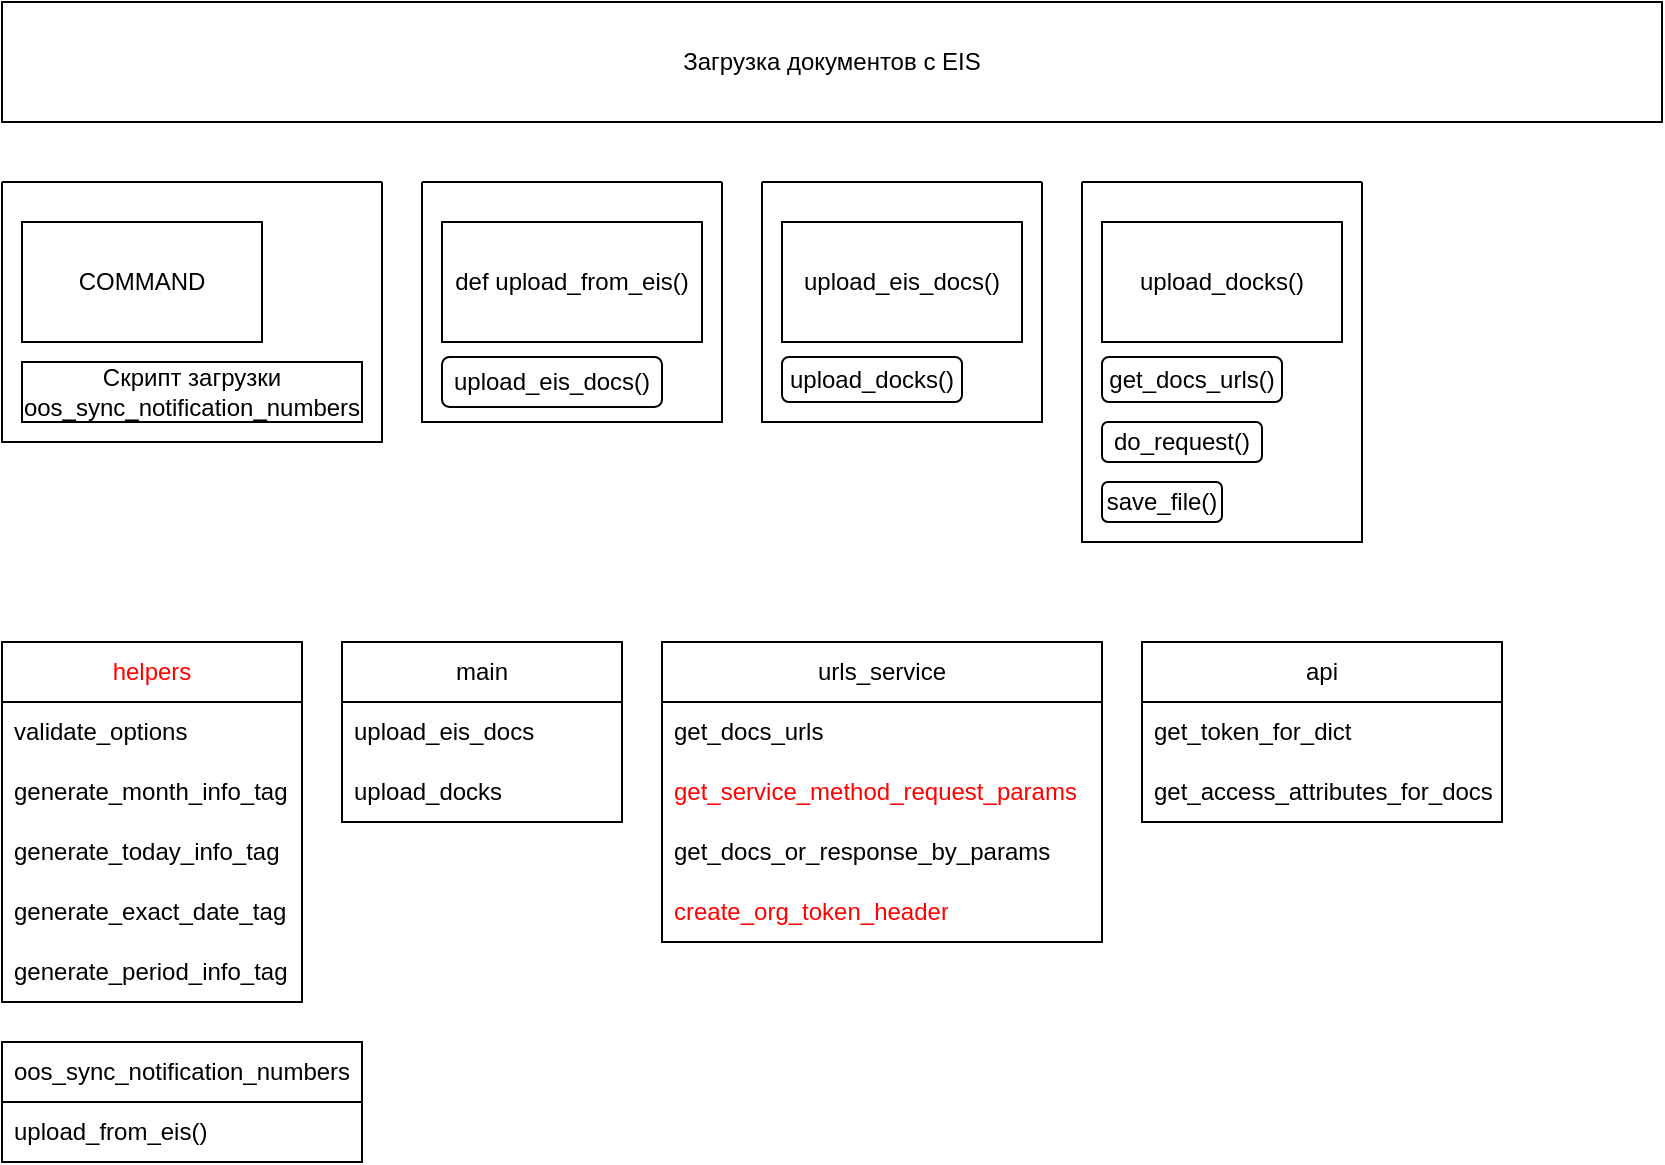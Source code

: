 <mxfile version="24.2.3" type="github">
  <diagram name="Page-1" id="2Vxdna3S16cJ2or73cyh">
    <mxGraphModel dx="1384" dy="772" grid="1" gridSize="10" guides="1" tooltips="1" connect="1" arrows="1" fold="1" page="1" pageScale="1" pageWidth="850" pageHeight="1100" math="0" shadow="0">
      <root>
        <mxCell id="0" />
        <mxCell id="1" parent="0" />
        <mxCell id="w_xfcyIcDATjpzYOrhFV-1" value="Загрузка документов с EIS" style="rounded=0;whiteSpace=wrap;html=1;" vertex="1" parent="1">
          <mxGeometry x="10" y="10" width="830" height="60" as="geometry" />
        </mxCell>
        <mxCell id="w_xfcyIcDATjpzYOrhFV-4" value="" style="swimlane;startSize=0;" vertex="1" parent="1">
          <mxGeometry x="10" y="100" width="190" height="130" as="geometry" />
        </mxCell>
        <mxCell id="w_xfcyIcDATjpzYOrhFV-5" value="COMMAND" style="whiteSpace=wrap;html=1;" vertex="1" parent="w_xfcyIcDATjpzYOrhFV-4">
          <mxGeometry x="10" y="20" width="120" height="60" as="geometry" />
        </mxCell>
        <mxCell id="w_xfcyIcDATjpzYOrhFV-24" value="Скрипт загрузки oos_sync_notification_numbers" style="whiteSpace=wrap;html=1;" vertex="1" parent="w_xfcyIcDATjpzYOrhFV-4">
          <mxGeometry x="10" y="90" width="170" height="30" as="geometry" />
        </mxCell>
        <mxCell id="w_xfcyIcDATjpzYOrhFV-7" value="" style="swimlane;startSize=0;" vertex="1" parent="1">
          <mxGeometry x="220" y="100" width="150" height="120" as="geometry" />
        </mxCell>
        <mxCell id="w_xfcyIcDATjpzYOrhFV-9" value="def upload_from_eis()" style="whiteSpace=wrap;html=1;" vertex="1" parent="w_xfcyIcDATjpzYOrhFV-7">
          <mxGeometry x="10" y="20" width="130" height="60" as="geometry" />
        </mxCell>
        <mxCell id="w_xfcyIcDATjpzYOrhFV-15" value="upload_eis_docs()" style="rounded=1;whiteSpace=wrap;html=1;" vertex="1" parent="w_xfcyIcDATjpzYOrhFV-7">
          <mxGeometry x="10" y="87.5" width="110" height="25" as="geometry" />
        </mxCell>
        <mxCell id="w_xfcyIcDATjpzYOrhFV-11" value="" style="swimlane;startSize=0;" vertex="1" parent="1">
          <mxGeometry x="390" y="100" width="140" height="120" as="geometry" />
        </mxCell>
        <mxCell id="w_xfcyIcDATjpzYOrhFV-13" value="upload_eis_docs()" style="whiteSpace=wrap;html=1;" vertex="1" parent="w_xfcyIcDATjpzYOrhFV-11">
          <mxGeometry x="10" y="20" width="120" height="60" as="geometry" />
        </mxCell>
        <mxCell id="w_xfcyIcDATjpzYOrhFV-16" value="upload_docks()" style="rounded=1;whiteSpace=wrap;html=1;" vertex="1" parent="w_xfcyIcDATjpzYOrhFV-11">
          <mxGeometry x="10" y="87.5" width="90" height="22.5" as="geometry" />
        </mxCell>
        <mxCell id="w_xfcyIcDATjpzYOrhFV-18" value="" style="swimlane;startSize=0;" vertex="1" parent="1">
          <mxGeometry x="550" y="100" width="140" height="180" as="geometry" />
        </mxCell>
        <mxCell id="w_xfcyIcDATjpzYOrhFV-19" value="upload_docks()" style="whiteSpace=wrap;html=1;" vertex="1" parent="w_xfcyIcDATjpzYOrhFV-18">
          <mxGeometry x="10" y="20" width="120" height="60" as="geometry" />
        </mxCell>
        <mxCell id="w_xfcyIcDATjpzYOrhFV-21" value="get_docs_urls()" style="rounded=1;whiteSpace=wrap;html=1;" vertex="1" parent="w_xfcyIcDATjpzYOrhFV-18">
          <mxGeometry x="10" y="87.5" width="90" height="22.5" as="geometry" />
        </mxCell>
        <mxCell id="w_xfcyIcDATjpzYOrhFV-22" value="do_request()" style="rounded=1;whiteSpace=wrap;html=1;" vertex="1" parent="w_xfcyIcDATjpzYOrhFV-18">
          <mxGeometry x="10" y="120" width="80" height="20" as="geometry" />
        </mxCell>
        <mxCell id="w_xfcyIcDATjpzYOrhFV-23" value="save_file()" style="rounded=1;whiteSpace=wrap;html=1;" vertex="1" parent="1">
          <mxGeometry x="560" y="250" width="60" height="20" as="geometry" />
        </mxCell>
        <mxCell id="w_xfcyIcDATjpzYOrhFV-25" value="&lt;font color=&quot;#ff0000&quot;&gt;helpers&lt;/font&gt;" style="swimlane;fontStyle=0;childLayout=stackLayout;horizontal=1;startSize=30;horizontalStack=0;resizeParent=1;resizeParentMax=0;resizeLast=0;collapsible=1;marginBottom=0;whiteSpace=wrap;html=1;" vertex="1" parent="1">
          <mxGeometry x="10" y="330" width="150" height="180" as="geometry">
            <mxRectangle x="10" y="330" width="80" height="30" as="alternateBounds" />
          </mxGeometry>
        </mxCell>
        <mxCell id="w_xfcyIcDATjpzYOrhFV-26" value="validate_options" style="text;strokeColor=none;fillColor=none;align=left;verticalAlign=middle;spacingLeft=4;spacingRight=4;overflow=hidden;points=[[0,0.5],[1,0.5]];portConstraint=eastwest;rotatable=0;whiteSpace=wrap;html=1;" vertex="1" parent="w_xfcyIcDATjpzYOrhFV-25">
          <mxGeometry y="30" width="150" height="30" as="geometry" />
        </mxCell>
        <mxCell id="w_xfcyIcDATjpzYOrhFV-27" value="generate_month_info_tag" style="text;strokeColor=none;fillColor=none;align=left;verticalAlign=middle;spacingLeft=4;spacingRight=4;overflow=hidden;points=[[0,0.5],[1,0.5]];portConstraint=eastwest;rotatable=0;whiteSpace=wrap;html=1;" vertex="1" parent="w_xfcyIcDATjpzYOrhFV-25">
          <mxGeometry y="60" width="150" height="30" as="geometry" />
        </mxCell>
        <mxCell id="w_xfcyIcDATjpzYOrhFV-28" value="generate_today_info_tag" style="text;strokeColor=none;fillColor=none;align=left;verticalAlign=middle;spacingLeft=4;spacingRight=4;overflow=hidden;points=[[0,0.5],[1,0.5]];portConstraint=eastwest;rotatable=0;whiteSpace=wrap;html=1;" vertex="1" parent="w_xfcyIcDATjpzYOrhFV-25">
          <mxGeometry y="90" width="150" height="30" as="geometry" />
        </mxCell>
        <mxCell id="w_xfcyIcDATjpzYOrhFV-59" value="generate_exact_date_tag" style="text;strokeColor=none;fillColor=none;align=left;verticalAlign=middle;spacingLeft=4;spacingRight=4;overflow=hidden;points=[[0,0.5],[1,0.5]];portConstraint=eastwest;rotatable=0;whiteSpace=wrap;html=1;" vertex="1" parent="w_xfcyIcDATjpzYOrhFV-25">
          <mxGeometry y="120" width="150" height="30" as="geometry" />
        </mxCell>
        <mxCell id="w_xfcyIcDATjpzYOrhFV-61" value="generate_period_info_tag" style="text;strokeColor=none;fillColor=none;align=left;verticalAlign=middle;spacingLeft=4;spacingRight=4;overflow=hidden;points=[[0,0.5],[1,0.5]];portConstraint=eastwest;rotatable=0;whiteSpace=wrap;html=1;" vertex="1" parent="w_xfcyIcDATjpzYOrhFV-25">
          <mxGeometry y="150" width="150" height="30" as="geometry" />
        </mxCell>
        <mxCell id="w_xfcyIcDATjpzYOrhFV-29" value="main" style="swimlane;fontStyle=0;childLayout=stackLayout;horizontal=1;startSize=30;horizontalStack=0;resizeParent=1;resizeParentMax=0;resizeLast=0;collapsible=1;marginBottom=0;whiteSpace=wrap;html=1;" vertex="1" parent="1">
          <mxGeometry x="180" y="330" width="140" height="90" as="geometry" />
        </mxCell>
        <mxCell id="w_xfcyIcDATjpzYOrhFV-31" value="upload_eis_docs" style="text;strokeColor=none;fillColor=none;align=left;verticalAlign=middle;spacingLeft=4;spacingRight=4;overflow=hidden;points=[[0,0.5],[1,0.5]];portConstraint=eastwest;rotatable=0;whiteSpace=wrap;html=1;" vertex="1" parent="w_xfcyIcDATjpzYOrhFV-29">
          <mxGeometry y="30" width="140" height="30" as="geometry" />
        </mxCell>
        <mxCell id="w_xfcyIcDATjpzYOrhFV-30" value="upload_docks" style="text;strokeColor=none;fillColor=none;align=left;verticalAlign=middle;spacingLeft=4;spacingRight=4;overflow=hidden;points=[[0,0.5],[1,0.5]];portConstraint=eastwest;rotatable=0;whiteSpace=wrap;html=1;" vertex="1" parent="w_xfcyIcDATjpzYOrhFV-29">
          <mxGeometry y="60" width="140" height="30" as="geometry" />
        </mxCell>
        <mxCell id="w_xfcyIcDATjpzYOrhFV-33" value="urls_service" style="swimlane;fontStyle=0;childLayout=stackLayout;horizontal=1;startSize=30;horizontalStack=0;resizeParent=1;resizeParentMax=0;resizeLast=0;collapsible=1;marginBottom=0;whiteSpace=wrap;html=1;" vertex="1" parent="1">
          <mxGeometry x="340" y="330" width="220" height="150" as="geometry" />
        </mxCell>
        <mxCell id="w_xfcyIcDATjpzYOrhFV-34" value="get_docs_urls" style="text;strokeColor=none;fillColor=none;align=left;verticalAlign=middle;spacingLeft=4;spacingRight=4;overflow=hidden;points=[[0,0.5],[1,0.5]];portConstraint=eastwest;rotatable=0;whiteSpace=wrap;html=1;" vertex="1" parent="w_xfcyIcDATjpzYOrhFV-33">
          <mxGeometry y="30" width="220" height="30" as="geometry" />
        </mxCell>
        <mxCell id="w_xfcyIcDATjpzYOrhFV-35" value="&lt;font color=&quot;#ff0000&quot;&gt;get_service_method_request_params&lt;/font&gt;" style="text;strokeColor=none;fillColor=none;align=left;verticalAlign=middle;spacingLeft=4;spacingRight=4;overflow=hidden;points=[[0,0.5],[1,0.5]];portConstraint=eastwest;rotatable=0;whiteSpace=wrap;html=1;" vertex="1" parent="w_xfcyIcDATjpzYOrhFV-33">
          <mxGeometry y="60" width="220" height="30" as="geometry" />
        </mxCell>
        <mxCell id="w_xfcyIcDATjpzYOrhFV-36" value="get_docs_or_response_by_params" style="text;strokeColor=none;fillColor=none;align=left;verticalAlign=middle;spacingLeft=4;spacingRight=4;overflow=hidden;points=[[0,0.5],[1,0.5]];portConstraint=eastwest;rotatable=0;whiteSpace=wrap;html=1;" vertex="1" parent="w_xfcyIcDATjpzYOrhFV-33">
          <mxGeometry y="90" width="220" height="30" as="geometry" />
        </mxCell>
        <mxCell id="w_xfcyIcDATjpzYOrhFV-62" value="&lt;font color=&quot;#ff0000&quot;&gt;create_org_token_header&lt;/font&gt;" style="text;strokeColor=none;fillColor=none;align=left;verticalAlign=middle;spacingLeft=4;spacingRight=4;overflow=hidden;points=[[0,0.5],[1,0.5]];portConstraint=eastwest;rotatable=0;whiteSpace=wrap;html=1;" vertex="1" parent="w_xfcyIcDATjpzYOrhFV-33">
          <mxGeometry y="120" width="220" height="30" as="geometry" />
        </mxCell>
        <mxCell id="w_xfcyIcDATjpzYOrhFV-41" value="api" style="swimlane;fontStyle=0;childLayout=stackLayout;horizontal=1;startSize=30;horizontalStack=0;resizeParent=1;resizeParentMax=0;resizeLast=0;collapsible=1;marginBottom=0;whiteSpace=wrap;html=1;" vertex="1" parent="1">
          <mxGeometry x="580" y="330" width="180" height="90" as="geometry" />
        </mxCell>
        <mxCell id="w_xfcyIcDATjpzYOrhFV-42" value="get_token_for_dict" style="text;strokeColor=none;fillColor=none;align=left;verticalAlign=middle;spacingLeft=4;spacingRight=4;overflow=hidden;points=[[0,0.5],[1,0.5]];portConstraint=eastwest;rotatable=0;whiteSpace=wrap;html=1;" vertex="1" parent="w_xfcyIcDATjpzYOrhFV-41">
          <mxGeometry y="30" width="180" height="30" as="geometry" />
        </mxCell>
        <mxCell id="w_xfcyIcDATjpzYOrhFV-43" value="get_access_attributes_for_docs" style="text;strokeColor=none;fillColor=none;align=left;verticalAlign=middle;spacingLeft=4;spacingRight=4;overflow=hidden;points=[[0,0.5],[1,0.5]];portConstraint=eastwest;rotatable=0;whiteSpace=wrap;html=1;" vertex="1" parent="w_xfcyIcDATjpzYOrhFV-41">
          <mxGeometry y="60" width="180" height="30" as="geometry" />
        </mxCell>
        <mxCell id="w_xfcyIcDATjpzYOrhFV-51" value="oos_sync_notification_numbers" style="swimlane;fontStyle=0;childLayout=stackLayout;horizontal=1;startSize=30;horizontalStack=0;resizeParent=1;resizeParentMax=0;resizeLast=0;collapsible=1;marginBottom=0;whiteSpace=wrap;html=1;" vertex="1" parent="1">
          <mxGeometry x="10" y="530" width="180" height="60" as="geometry" />
        </mxCell>
        <mxCell id="w_xfcyIcDATjpzYOrhFV-52" value="upload_from_eis()" style="text;strokeColor=none;fillColor=none;align=left;verticalAlign=middle;spacingLeft=4;spacingRight=4;overflow=hidden;points=[[0,0.5],[1,0.5]];portConstraint=eastwest;rotatable=0;whiteSpace=wrap;html=1;" vertex="1" parent="w_xfcyIcDATjpzYOrhFV-51">
          <mxGeometry y="30" width="180" height="30" as="geometry" />
        </mxCell>
      </root>
    </mxGraphModel>
  </diagram>
</mxfile>
